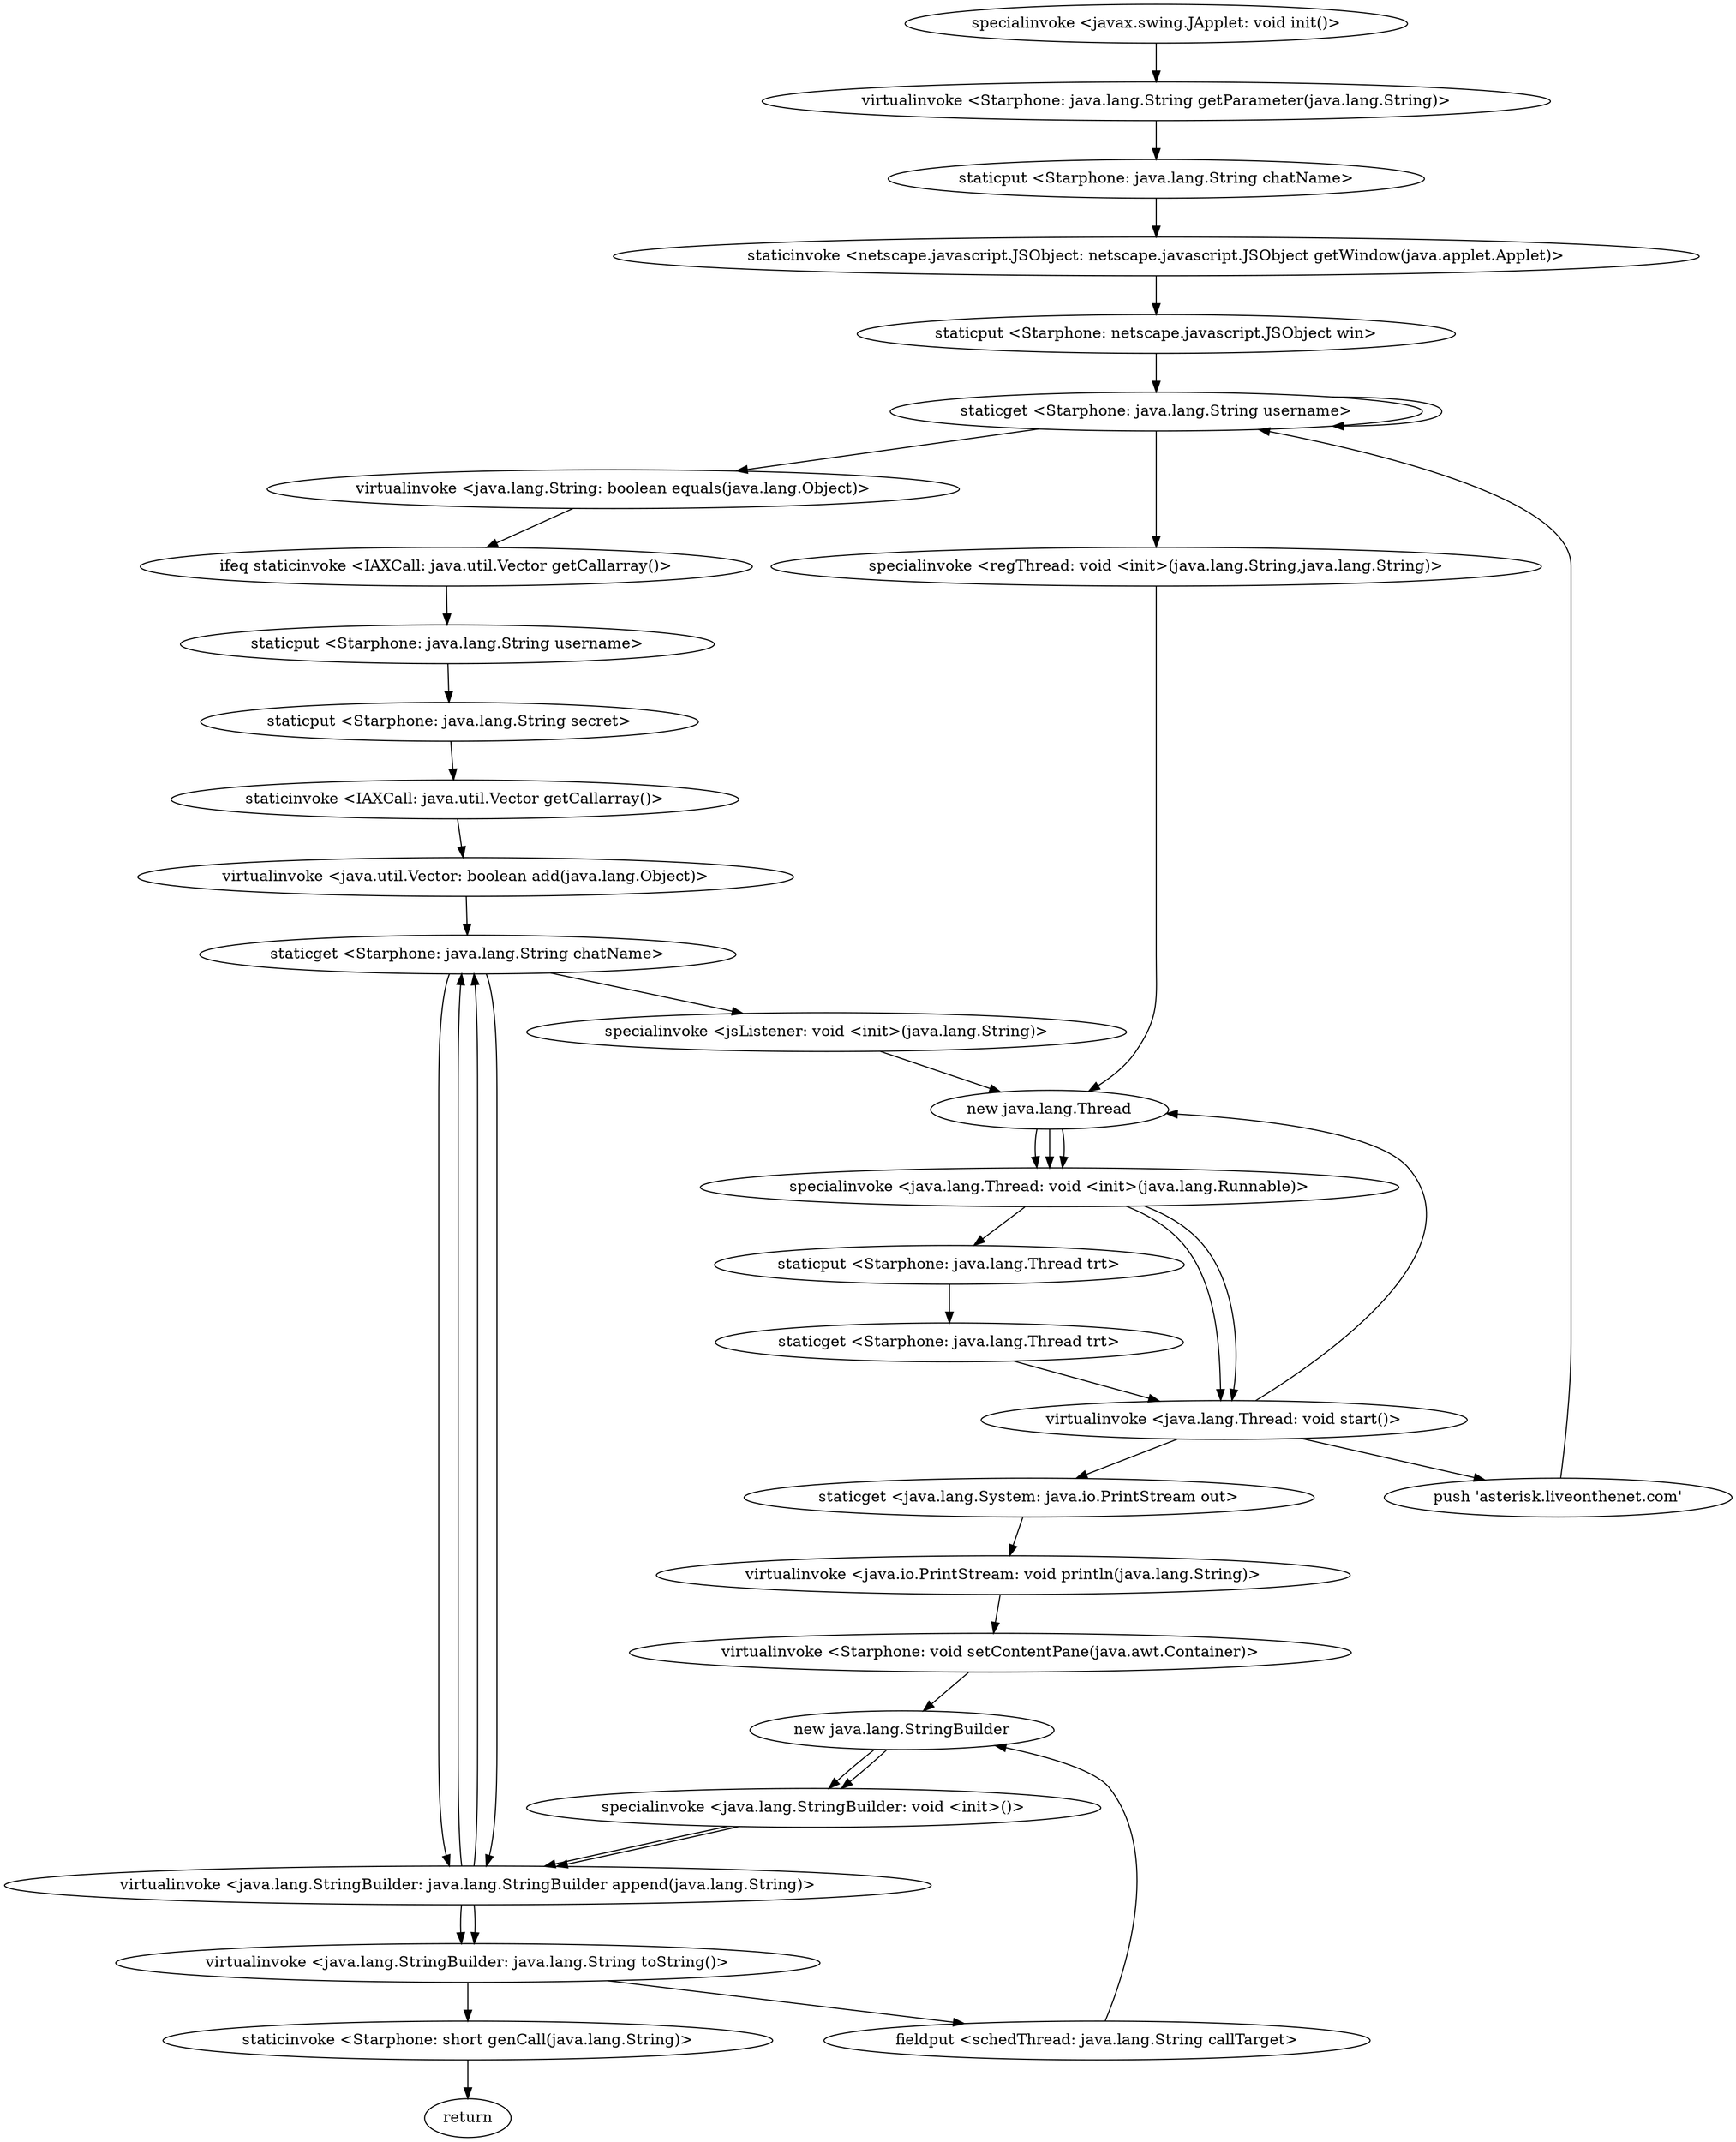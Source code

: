 digraph "" {
"specialinvoke <javax.swing.JApplet: void init()>";
 "specialinvoke <javax.swing.JApplet: void init()>"->"virtualinvoke <Starphone: java.lang.String getParameter(java.lang.String)>";
 "virtualinvoke <Starphone: java.lang.String getParameter(java.lang.String)>"->"staticput <Starphone: java.lang.String chatName>";
 "staticput <Starphone: java.lang.String chatName>"->"staticinvoke <netscape.javascript.JSObject: netscape.javascript.JSObject getWindow(java.applet.Applet)>";
 "staticinvoke <netscape.javascript.JSObject: netscape.javascript.JSObject getWindow(java.applet.Applet)>"->"staticput <Starphone: netscape.javascript.JSObject win>";
 "staticput <Starphone: netscape.javascript.JSObject win>"->"staticget <Starphone: java.lang.String username>";
 "staticget <Starphone: java.lang.String username>"->"staticget <Starphone: java.lang.String username>";
 "staticget <Starphone: java.lang.String username>"->"virtualinvoke <java.lang.String: boolean equals(java.lang.Object)>";
 "virtualinvoke <java.lang.String: boolean equals(java.lang.Object)>"->"ifeq staticinvoke <IAXCall: java.util.Vector getCallarray()>";
 "ifeq staticinvoke <IAXCall: java.util.Vector getCallarray()>"->"staticput <Starphone: java.lang.String username>";
 "staticput <Starphone: java.lang.String username>"->"staticput <Starphone: java.lang.String secret>";
 "staticput <Starphone: java.lang.String secret>"->"staticinvoke <IAXCall: java.util.Vector getCallarray()>";
 "staticinvoke <IAXCall: java.util.Vector getCallarray()>"->"virtualinvoke <java.util.Vector: boolean add(java.lang.Object)>";
 "virtualinvoke <java.util.Vector: boolean add(java.lang.Object)>"->"staticget <Starphone: java.lang.String chatName>";
 "staticget <Starphone: java.lang.String chatName>"->"specialinvoke <jsListener: void <init>(java.lang.String)>";
 "specialinvoke <jsListener: void <init>(java.lang.String)>"->"new java.lang.Thread";
 "new java.lang.Thread"->"specialinvoke <java.lang.Thread: void <init>(java.lang.Runnable)>";
 "specialinvoke <java.lang.Thread: void <init>(java.lang.Runnable)>"->"virtualinvoke <java.lang.Thread: void start()>";
 "virtualinvoke <java.lang.Thread: void start()>"->"push 'asterisk.liveonthenet.com'";
 "push 'asterisk.liveonthenet.com'"->"staticget <Starphone: java.lang.String username>";
 "staticget <Starphone: java.lang.String username>"->"specialinvoke <regThread: void <init>(java.lang.String,java.lang.String)>";
 "specialinvoke <regThread: void <init>(java.lang.String,java.lang.String)>"->"new java.lang.Thread";
 "new java.lang.Thread"->"specialinvoke <java.lang.Thread: void <init>(java.lang.Runnable)>";
 "specialinvoke <java.lang.Thread: void <init>(java.lang.Runnable)>"->"staticput <Starphone: java.lang.Thread trt>";
 "staticput <Starphone: java.lang.Thread trt>"->"staticget <Starphone: java.lang.Thread trt>";
 "staticget <Starphone: java.lang.Thread trt>"->"virtualinvoke <java.lang.Thread: void start()>";
 "virtualinvoke <java.lang.Thread: void start()>"->"new java.lang.Thread";
 "new java.lang.Thread"->"specialinvoke <java.lang.Thread: void <init>(java.lang.Runnable)>";
 "specialinvoke <java.lang.Thread: void <init>(java.lang.Runnable)>"->"virtualinvoke <java.lang.Thread: void start()>";
 "virtualinvoke <java.lang.Thread: void start()>"->"staticget <java.lang.System: java.io.PrintStream out>";
 "staticget <java.lang.System: java.io.PrintStream out>"->"virtualinvoke <java.io.PrintStream: void println(java.lang.String)>";
 "virtualinvoke <java.io.PrintStream: void println(java.lang.String)>"->"virtualinvoke <Starphone: void setContentPane(java.awt.Container)>";
 "virtualinvoke <Starphone: void setContentPane(java.awt.Container)>"->"new java.lang.StringBuilder";
 "new java.lang.StringBuilder"->"specialinvoke <java.lang.StringBuilder: void <init>()>";
 "specialinvoke <java.lang.StringBuilder: void <init>()>"->"virtualinvoke <java.lang.StringBuilder: java.lang.StringBuilder append(java.lang.String)>";
 "virtualinvoke <java.lang.StringBuilder: java.lang.StringBuilder append(java.lang.String)>"->"staticget <Starphone: java.lang.String chatName>";
 "staticget <Starphone: java.lang.String chatName>"->"virtualinvoke <java.lang.StringBuilder: java.lang.StringBuilder append(java.lang.String)>";
 "virtualinvoke <java.lang.StringBuilder: java.lang.StringBuilder append(java.lang.String)>"->"virtualinvoke <java.lang.StringBuilder: java.lang.String toString()>";
 "virtualinvoke <java.lang.StringBuilder: java.lang.String toString()>"->"fieldput <schedThread: java.lang.String callTarget>";
 "fieldput <schedThread: java.lang.String callTarget>"->"new java.lang.StringBuilder";
 "new java.lang.StringBuilder"->"specialinvoke <java.lang.StringBuilder: void <init>()>";
 "specialinvoke <java.lang.StringBuilder: void <init>()>"->"virtualinvoke <java.lang.StringBuilder: java.lang.StringBuilder append(java.lang.String)>";
 "virtualinvoke <java.lang.StringBuilder: java.lang.StringBuilder append(java.lang.String)>"->"staticget <Starphone: java.lang.String chatName>";
 "staticget <Starphone: java.lang.String chatName>"->"virtualinvoke <java.lang.StringBuilder: java.lang.StringBuilder append(java.lang.String)>";
 "virtualinvoke <java.lang.StringBuilder: java.lang.StringBuilder append(java.lang.String)>"->"virtualinvoke <java.lang.StringBuilder: java.lang.String toString()>";
 "virtualinvoke <java.lang.StringBuilder: java.lang.String toString()>"->"staticinvoke <Starphone: short genCall(java.lang.String)>";
 "staticinvoke <Starphone: short genCall(java.lang.String)>"->"return";
}
